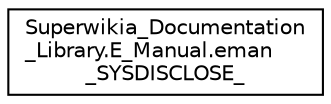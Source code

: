 digraph "Graphical Class Hierarchy"
{
  edge [fontname="Helvetica",fontsize="10",labelfontname="Helvetica",labelfontsize="10"];
  node [fontname="Helvetica",fontsize="10",shape=record];
  rankdir="LR";
  Node1 [label="Superwikia_Documentation\l_Library.E_Manual.eman\l_SYSDISCLOSE_",height=0.2,width=0.4,color="black", fillcolor="white", style="filled",URL="$d4/d32/class_superwikia___documentation___library_1_1_e___manual_1_1eman___s_y_s_d_i_s_c_l_o_s_e__.html"];
}
